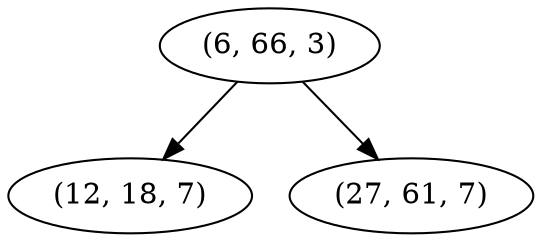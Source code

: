 digraph tree {
    "(6, 66, 3)";
    "(12, 18, 7)";
    "(27, 61, 7)";
    "(6, 66, 3)" -> "(12, 18, 7)";
    "(6, 66, 3)" -> "(27, 61, 7)";
}
